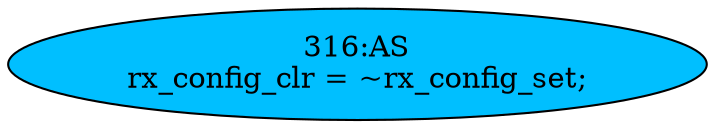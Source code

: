 strict digraph "" {
	node [label="\N"];
	"316:AS"	 [ast="<pyverilog.vparser.ast.Assign object at 0x7f1980a56450>",
		def_var="['rx_config_clr']",
		fillcolor=deepskyblue,
		label="316:AS
rx_config_clr = ~rx_config_set;",
		statements="[]",
		style=filled,
		typ=Assign,
		use_var="['rx_config_set']"];
}
